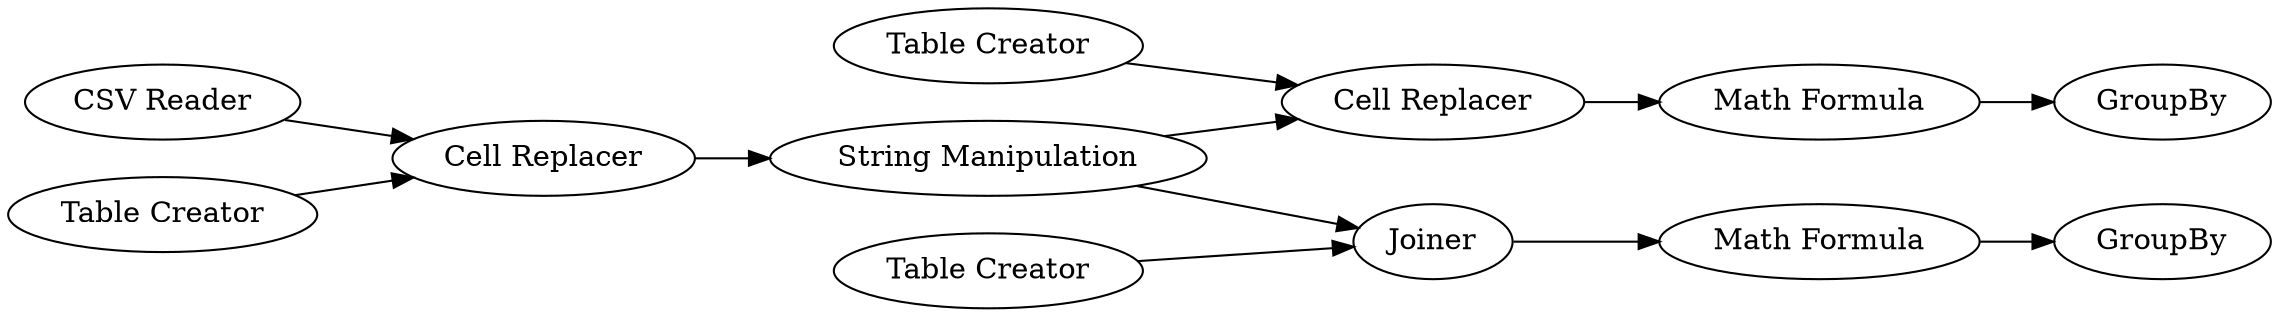 digraph {
	1 [label="CSV Reader"]
	2 [label="Table Creator"]
	3 [label="Cell Replacer"]
	4 [label="Table Creator"]
	5 [label="String Manipulation"]
	6 [label="Cell Replacer"]
	7 [label="Math Formula"]
	8 [label=GroupBy]
	9 [label="Table Creator"]
	10 [label=Joiner]
	11 [label="Math Formula"]
	12 [label=GroupBy]
	1 -> 3
	2 -> 3
	3 -> 5
	4 -> 6
	5 -> 6
	5 -> 10
	6 -> 7
	7 -> 8
	9 -> 10
	10 -> 11
	11 -> 12
	rankdir=LR
}
